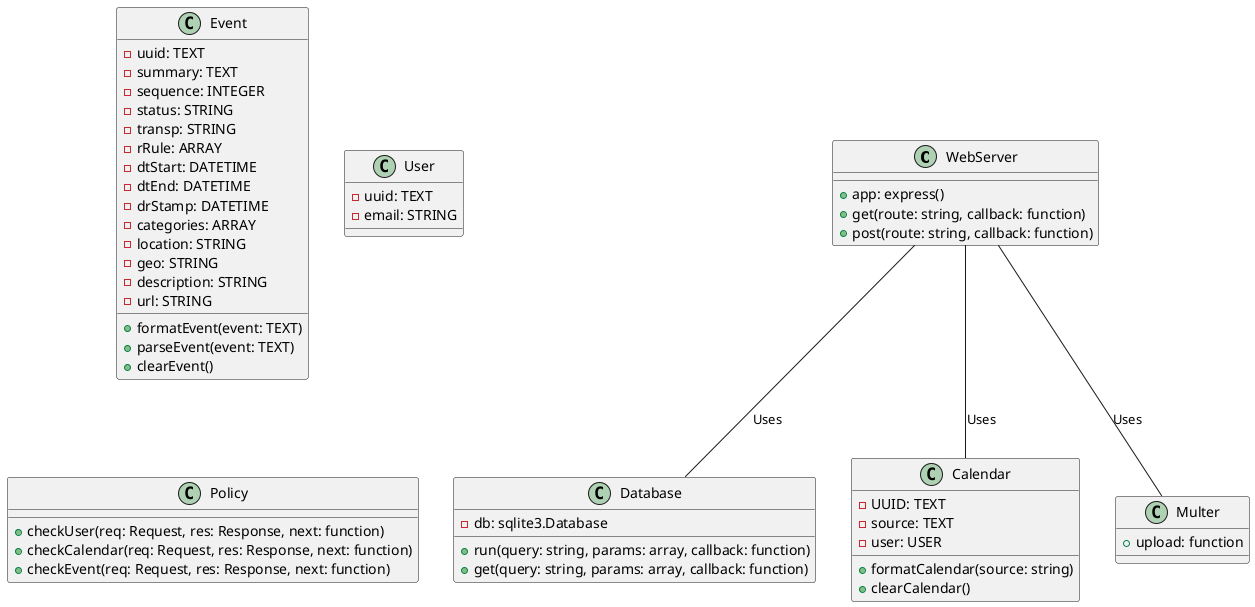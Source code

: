 @startuml

class WebServer {
  +app: express()
  +get(route: string, callback: function)
  +post(route: string, callback: function)
}

class Database {
  -db: sqlite3.Database
  +run(query: string, params: array, callback: function)
  +get(query: string, params: array, callback: function)
}

class Calendar {
  -UUID: TEXT
  -source: TEXT
  -user: USER
  +formatCalendar(source: string)
  +clearCalendar()
}


class Event {
  -uuid: TEXT
  -summary: TEXT
  -sequence: INTEGER
  -status: STRING
  -transp: STRING
  -rRule: ARRAY
  -dtStart: DATETIME
  -dtEnd: DATETIME
  -drStamp: DATETIME
  -categories: ARRAY
  -location: STRING
  -geo: STRING
  -description: STRING
  -url: STRING

  +formatEvent(event: TEXT)
  +parseEvent(event: TEXT)
  +clearEvent()
}

class User {
  -uuid: TEXT
  -email: STRING
}

class Policy {
  +checkUser(req: Request, res: Response, next: function)
  +checkCalendar(req: Request, res: Response, next: function)
  +checkEvent(req: Request, res: Response, next: function)
}

class Multer {
  +upload: function
}

WebServer -- Multer: Uses
WebServer -- Database: Uses
WebServer -- Calendar: Uses

@enduml
